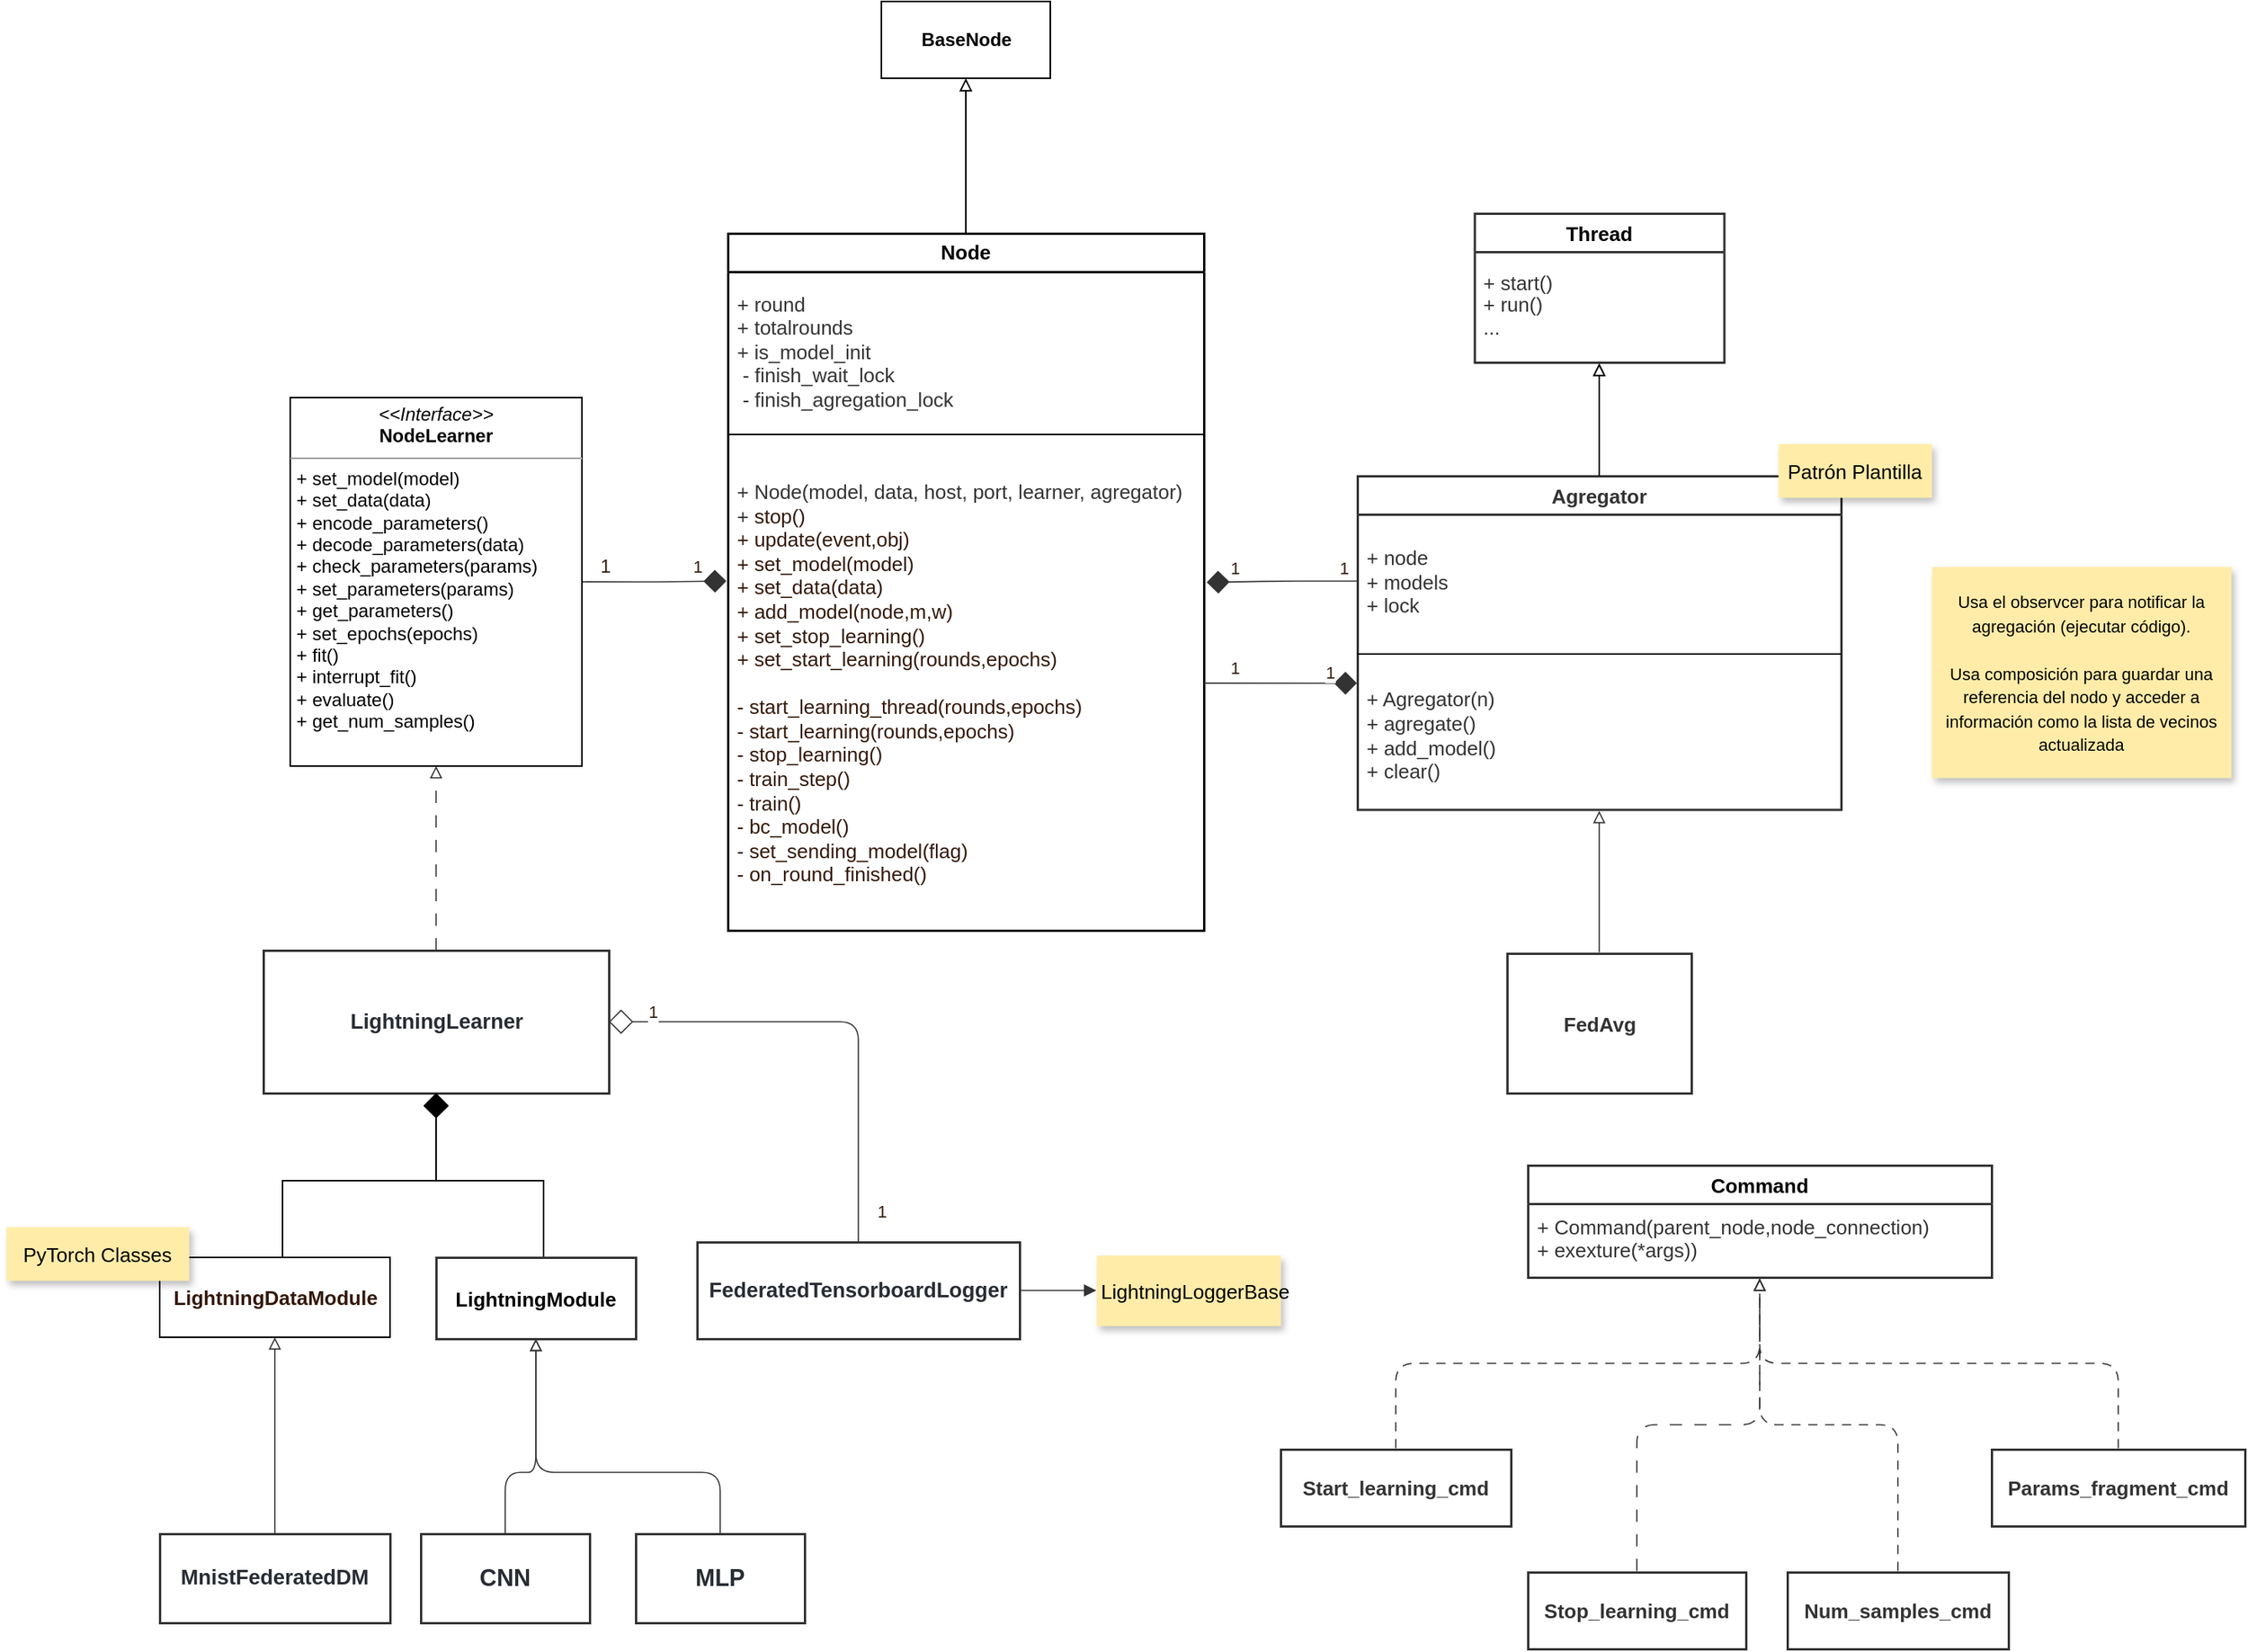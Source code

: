 <mxfile version="19.0.3" type="device"><diagram id="484S4B1htWLxdVBNY2-c" name="Page-1"><mxGraphModel dx="2844" dy="1750" grid="1" gridSize="10" guides="1" tooltips="1" connect="1" arrows="1" fold="1" page="1" pageScale="1" pageWidth="827" pageHeight="1169" math="0" shadow="0"><root><mxCell id="0"/><mxCell id="1" parent="0"/><mxCell id="86f7DXbvGBLpAlIuW8gX-1" value="Node" style="html=1;overflow=block;blockSpacing=1;swimlane;childLayout=stackLayout;horizontal=1;horizontalStack=0;resizeParent=1;resizeParentMax=0;resizeLast=0;collapsible=0;marginBottom=0;swimlaneFillColor=#ffffff;startSize=25;whiteSpace=wrap;fontSize=13;fontStyle=1;align=center;spacing=0;strokeOpacity=100;fillOpacity=100;strokeWidth=1.5;" parent="1" vertex="1"><mxGeometry x="1200" y="472.96" width="310" height="454" as="geometry"/></mxCell><mxCell id="86f7DXbvGBLpAlIuW8gX-2" value="+ round&lt;br&gt;+ totalrounds&lt;br&gt;+ is_model_init&lt;br&gt;&lt;span style=&quot;background-color: initial;&quot;&gt;&amp;nbsp;- finish_wait_lock&amp;nbsp;&lt;br&gt;&lt;/span&gt;&lt;span style=&quot;background-color: initial;&quot;&gt;&amp;nbsp;- finish_agregation_lock&lt;/span&gt;&lt;span style=&quot;background-color: initial;&quot;&gt;&lt;br&gt;&lt;/span&gt;" style="part=1;html=1;resizeHeight=0;strokeColor=none;fillColor=none;align=left;verticalAlign=middle;spacingLeft=4;spacingRight=4;overflow=hidden;rotatable=0;points=[[0,0.5],[1,0.5]];portConstraint=eastwest;swimlaneFillColor=#ffffff;strokeOpacity=100;fillOpacity=100;whiteSpace=wrap;fontSize=13;fontColor=#333333;" parent="86f7DXbvGBLpAlIuW8gX-1" vertex="1"><mxGeometry y="25" width="310" height="105" as="geometry"/></mxCell><mxCell id="86f7DXbvGBLpAlIuW8gX-3" value="" style="line;strokeWidth=1;fillColor=none;align=left;verticalAlign=middle;spacingTop=-1;spacingLeft=3;spacingRight=3;rotatable=0;labelPosition=right;points=[];portConstraint=eastwest;" parent="86f7DXbvGBLpAlIuW8gX-1" vertex="1"><mxGeometry y="130" width="310" height="2" as="geometry"/></mxCell><mxCell id="86f7DXbvGBLpAlIuW8gX-4" value="+ Node(model, data, host, port, learner, agregator)&lt;br&gt;+ &lt;font color=&quot;#33180a&quot;&gt;stop()&lt;br&gt;+ update(event,obj)&lt;br&gt;+ set_model(model) &lt;br&gt;+ set_data(data)&lt;br&gt;+ add_model(node,m,w)&lt;br&gt;+ set_stop_learning()&lt;br&gt;+ set_start_learning(&lt;/font&gt;&lt;span style=&quot;color: rgb(51, 24, 10);&quot;&gt;rounds,epochs&lt;/span&gt;&lt;font color=&quot;#33180a&quot;&gt;)&lt;br&gt;&lt;br&gt;- start_learning_thread(rounds,epochs)&lt;br&gt;- start_learning(&lt;/font&gt;&lt;span style=&quot;color: rgb(51, 24, 10);&quot;&gt;rounds,epochs&lt;/span&gt;&lt;font color=&quot;#33180a&quot;&gt;)&lt;br&gt;- stop_learning()&lt;br&gt;- train_step()&lt;br&gt;- train()&lt;br&gt;- bc_model()&lt;br&gt;- set_sending_model(flag)&lt;br&gt;- on_round_finished()&lt;/font&gt;" style="part=1;html=1;resizeHeight=0;strokeColor=none;fillColor=none;align=left;verticalAlign=middle;spacingLeft=4;spacingRight=4;overflow=hidden;rotatable=0;points=[[0,0.5],[1,0.5]];portConstraint=eastwest;swimlaneFillColor=#ffffff;strokeOpacity=100;fillOpacity=100;whiteSpace=wrap;fontSize=13;fontColor=#333333;" parent="86f7DXbvGBLpAlIuW8gX-1" vertex="1"><mxGeometry y="132" width="310" height="322" as="geometry"/></mxCell><mxCell id="86f7DXbvGBLpAlIuW8gX-15" value="MnistFederatedDM" style="html=1;overflow=block;blockSpacing=1;align=center;whiteSpace=wrap;fontSize=13.7;fontColor=#282c33;fontStyle=1;spacing=0;verticalAlign=middle;strokeColor=#333333;strokeOpacity=100;fillOpacity=100;fillColor=#ffffff;strokeWidth=1.5;" parent="1" vertex="1"><mxGeometry x="830" y="1320" width="150" height="58" as="geometry"/></mxCell><mxCell id="86f7DXbvGBLpAlIuW8gX-16" value="MLP" style="html=1;overflow=block;blockSpacing=1;align=center;whiteSpace=wrap;fontSize=15.3;fontColor=#282c33;fontStyle=1;spacing=0;verticalAlign=middle;strokeColor=#333333;strokeOpacity=100;fillOpacity=100;fillColor=#ffffff;strokeWidth=1.5;" parent="1" vertex="1"><mxGeometry x="1140" y="1320" width="110" height="58" as="geometry"/></mxCell><mxCell id="86f7DXbvGBLpAlIuW8gX-17" value="FederatedTensorboardLogger" style="html=1;overflow=block;blockSpacing=1;align=center;whiteSpace=wrap;fontSize=13.7;fontColor=#282c33;fontStyle=1;spacing=0;verticalAlign=middle;strokeColor=#333333;strokeOpacity=100;fillOpacity=100;fillColor=#ffffff;strokeWidth=1.5;" parent="1" vertex="1"><mxGeometry x="1180" y="1130" width="210" height="63" as="geometry"/></mxCell><mxCell id="86f7DXbvGBLpAlIuW8gX-18" value="LightningLearner" style="html=1;overflow=block;blockSpacing=1;align=center;whiteSpace=wrap;fontSize=13.7;fontColor=#282c33;fontStyle=1;spacing=0;verticalAlign=middle;strokeColor=#333333;strokeOpacity=100;fillOpacity=100;fillColor=#ffffff;strokeWidth=1.5;" parent="1" vertex="1"><mxGeometry x="897.5" y="940" width="225" height="93" as="geometry"/></mxCell><UserObject label="" lucidchartObjectId="Xt1ksL~C37rB" id="86f7DXbvGBLpAlIuW8gX-27"><mxCell style="html=1;jettySize=18;whiteSpace=wrap;fontSize=13;strokeColor=#333333;strokeOpacity=100;strokeWidth=0.8;rounded=1;arcSize=24;edgeStyle=orthogonalEdgeStyle;startArrow=none;endArrow=diamond;exitX=1;exitY=0.5;entryX=-0.003;entryY=0.499;entryPerimeter=0;endFill=1;startFill=0;endSize=13;exitDx=0;exitDy=0;" parent="1" source="Hq-_1jtWTXdlRAyDnMnp-71" target="86f7DXbvGBLpAlIuW8gX-1" edge="1"><mxGeometry width="100" height="100" relative="1" as="geometry"><Array as="points"/><mxPoint x="1140.81" y="762.25" as="sourcePoint"/></mxGeometry></mxCell></UserObject><mxCell id="Hq-_1jtWTXdlRAyDnMnp-75" value="1" style="edgeLabel;html=1;align=center;verticalAlign=middle;resizable=0;points=[];fontColor=#33180A;" parent="86f7DXbvGBLpAlIuW8gX-27" vertex="1" connectable="0"><mxGeometry x="0.584" y="1" relative="1" as="geometry"><mxPoint y="-9" as="offset"/></mxGeometry></mxCell><UserObject label="" lucidchartObjectId="ku1kMCchc4k." id="86f7DXbvGBLpAlIuW8gX-28"><mxCell style="html=1;jettySize=18;whiteSpace=wrap;fontSize=13;strokeColor=#333333;strokeOpacity=100;dashed=1;fixDash=1;dashPattern=8 8;strokeWidth=0.8;rounded=1;arcSize=24;edgeStyle=orthogonalEdgeStyle;startArrow=none;endArrow=block;endFill=0;exitX=0.5;exitY=0;entryX=0.5;entryY=1;entryDx=0;entryDy=0;exitDx=0;exitDy=0;" parent="1" source="86f7DXbvGBLpAlIuW8gX-18" target="Hq-_1jtWTXdlRAyDnMnp-71" edge="1"><mxGeometry width="100" height="100" relative="1" as="geometry"><Array as="points"/><mxPoint x="1214.19" y="1039.25" as="targetPoint"/></mxGeometry></mxCell></UserObject><mxCell id="86f7DXbvGBLpAlIuW8gX-42" value="Agregator" style="html=1;overflow=block;blockSpacing=1;swimlane;childLayout=stackLayout;horizontal=1;horizontalStack=0;resizeParent=1;resizeParentMax=0;resizeLast=0;collapsible=0;marginBottom=0;swimlaneFillColor=#ffffff;startSize=25;whiteSpace=wrap;fontSize=13;fontColor=#333333;fontStyle=1;align=center;spacing=0;strokeColor=#333333;strokeOpacity=100;fillOpacity=100;fillColor=#ffffff;strokeWidth=1.5;" parent="1" vertex="1"><mxGeometry x="1610" y="631" width="315" height="217.25" as="geometry"/></mxCell><mxCell id="86f7DXbvGBLpAlIuW8gX-43" value="+ node&#10;+ models&#10;+ lock" style="part=1;html=1;resizeHeight=0;strokeColor=none;fillColor=none;align=left;verticalAlign=middle;spacingLeft=4;spacingRight=4;overflow=hidden;rotatable=0;points=[[0,0.5],[1,0.5]];portConstraint=eastwest;swimlaneFillColor=#ffffff;strokeOpacity=100;fillOpacity=100;whiteSpace=wrap;fontSize=13;fontColor=#333333;" parent="86f7DXbvGBLpAlIuW8gX-42" vertex="1"><mxGeometry y="25" width="315" height="87" as="geometry"/></mxCell><mxCell id="86f7DXbvGBLpAlIuW8gX-44" value="" style="line;strokeWidth=1;fillColor=none;align=left;verticalAlign=middle;spacingTop=-1;spacingLeft=3;spacingRight=3;rotatable=0;labelPosition=right;points=[];portConstraint=eastwest;" parent="86f7DXbvGBLpAlIuW8gX-42" vertex="1"><mxGeometry y="112" width="315" height="8" as="geometry"/></mxCell><mxCell id="86f7DXbvGBLpAlIuW8gX-45" value="+ Agregator(n)&#10;+ agregate()&#10;+ add_model()&#10;+ clear()" style="part=1;html=1;resizeHeight=0;strokeColor=none;fillColor=none;align=left;verticalAlign=middle;spacingLeft=4;spacingRight=4;overflow=hidden;rotatable=0;points=[[0,0.5],[1,0.5]];portConstraint=eastwest;swimlaneFillColor=#ffffff;strokeOpacity=100;fillOpacity=100;whiteSpace=wrap;fontSize=13;fontColor=#333333;" parent="86f7DXbvGBLpAlIuW8gX-42" vertex="1"><mxGeometry y="120" width="315" height="97.25" as="geometry"/></mxCell><mxCell id="86f7DXbvGBLpAlIuW8gX-46" value="FedAvg" style="html=1;overflow=block;blockSpacing=1;align=center;whiteSpace=wrap;fontSize=13;fontColor=#333333;fontStyle=1;spacing=0;verticalAlign=middle;strokeColor=#333333;strokeOpacity=100;fillOpacity=100;fillColor=#ffffff;strokeWidth=1.5;" parent="1" vertex="1"><mxGeometry x="1707.5" y="942" width="120" height="91" as="geometry"/></mxCell><UserObject label="" lucidchartObjectId="YT5k46J1fM5y" id="86f7DXbvGBLpAlIuW8gX-47"><mxCell style="html=1;jettySize=18;whiteSpace=wrap;fontSize=13;strokeColor=#333333;strokeOpacity=100;strokeWidth=0.8;rounded=1;arcSize=24;edgeStyle=orthogonalEdgeStyle;startArrow=none;endArrow=block;endFill=0;exitX=0.5;exitY=-0.008;exitPerimeter=0;entryX=0.5;entryY=1.004;entryPerimeter=0;" parent="1" source="86f7DXbvGBLpAlIuW8gX-46" target="86f7DXbvGBLpAlIuW8gX-42" edge="1"><mxGeometry width="100" height="100" relative="1" as="geometry"><Array as="points"/></mxGeometry></mxCell></UserObject><mxCell id="86f7DXbvGBLpAlIuW8gX-56" value="Command" style="html=1;overflow=block;blockSpacing=1;swimlane;childLayout=stackLayout;horizontal=1;horizontalStack=0;resizeParent=1;resizeParentMax=0;resizeLast=0;collapsible=0;marginBottom=0;swimlaneFillColor=#ffffff;startSize=25;whiteSpace=wrap;fontSize=13;fontStyle=1;align=center;spacing=0;strokeColor=#333333;strokeOpacity=100;fillOpacity=100;fillColor=#ffffff;strokeWidth=1.5;" parent="1" vertex="1"><mxGeometry x="1721" y="1080" width="302" height="73" as="geometry"/></mxCell><mxCell id="86f7DXbvGBLpAlIuW8gX-57" value="&lt;div style=&quot;display: flex; justify-content: flex-start; text-align: left; align-items: baseline; font-size: 0; line-height: 1.25;margin-top: -2px;&quot;&gt;&lt;span&gt;&lt;span style=&quot;font-size:13px;color:#333333;&quot;&gt;+ Command(parent_node,node_connection)&#10;&lt;/span&gt;&lt;/span&gt;&lt;/div&gt;&lt;div style=&quot;display: flex; justify-content: flex-start; text-align: left; align-items: baseline; font-size: 0; line-height: 1.25;margin-top: -2px;&quot;&gt;&lt;span&gt;&lt;span style=&quot;font-size:13px;color:#333333;&quot;&gt;+ exexture(*args))&lt;/span&gt;&lt;/span&gt;&lt;/div&gt;" style="part=1;html=1;resizeHeight=0;strokeColor=none;fillColor=none;verticalAlign=middle;spacingLeft=4;spacingRight=4;overflow=hidden;rotatable=0;points=[[0,0.5],[1,0.5]];portConstraint=eastwest;swimlaneFillColor=#ffffff;strokeOpacity=100;fillOpacity=100;whiteSpace=wrap;fontSize=13;fontColor=#333333;align=left;" parent="86f7DXbvGBLpAlIuW8gX-56" vertex="1"><mxGeometry y="25" width="302" height="48" as="geometry"/></mxCell><mxCell id="86f7DXbvGBLpAlIuW8gX-61" value="Start_learning_cmd" style="html=1;overflow=block;blockSpacing=1;align=center;whiteSpace=wrap;fontSize=13;fontColor=#333333;fontStyle=1;spacing=0;verticalAlign=middle;strokeColor=#333333;strokeOpacity=100;fillOpacity=100;fillColor=#ffffff;strokeWidth=1.5;" parent="1" vertex="1"><mxGeometry x="1560" y="1265" width="150" height="50" as="geometry"/></mxCell><mxCell id="86f7DXbvGBLpAlIuW8gX-62" value="Stop_learning_cmd" style="html=1;overflow=block;blockSpacing=1;align=center;whiteSpace=wrap;fontSize=13;fontColor=#333333;fontStyle=1;spacing=0;verticalAlign=middle;strokeColor=#333333;strokeOpacity=100;fillOpacity=100;fillColor=#ffffff;strokeWidth=1.5;" parent="1" vertex="1"><mxGeometry x="1721" y="1345" width="142" height="50" as="geometry"/></mxCell><mxCell id="86f7DXbvGBLpAlIuW8gX-63" value="Num_samples_cmd" style="html=1;overflow=block;blockSpacing=1;align=center;whiteSpace=wrap;fontSize=13;fontColor=#333333;fontStyle=1;spacing=0;verticalAlign=middle;strokeColor=#333333;strokeOpacity=100;fillOpacity=100;fillColor=#ffffff;strokeWidth=1.5;" parent="1" vertex="1"><mxGeometry x="1890" y="1345" width="144" height="50" as="geometry"/></mxCell><mxCell id="86f7DXbvGBLpAlIuW8gX-64" value="Params_fragment_cmd" style="html=1;overflow=block;blockSpacing=1;align=center;whiteSpace=wrap;fontSize=13;fontColor=#333333;fontStyle=1;spacing=0;verticalAlign=middle;strokeColor=#333333;strokeOpacity=100;fillOpacity=100;fillColor=#ffffff;strokeWidth=1.5;" parent="1" vertex="1"><mxGeometry x="2023" y="1265" width="165" height="50" as="geometry"/></mxCell><UserObject label="" lucidchartObjectId="l45kimGJAG-o" id="86f7DXbvGBLpAlIuW8gX-65"><mxCell style="html=1;jettySize=18;whiteSpace=wrap;fontSize=13;strokeColor=#333333;strokeOpacity=100;dashed=1;fixDash=1;dashPattern=6 5;strokeWidth=0.8;rounded=1;arcSize=24;edgeStyle=orthogonalEdgeStyle;startArrow=none;endArrow=block;endFill=0;exitX=0.5;exitY=-0.015;exitPerimeter=0;entryX=0.5;entryY=1.01;entryPerimeter=0;" parent="1" source="86f7DXbvGBLpAlIuW8gX-63" target="86f7DXbvGBLpAlIuW8gX-56" edge="1"><mxGeometry width="100" height="100" relative="1" as="geometry"><Array as="points"/></mxGeometry></mxCell></UserObject><UserObject label="" lucidchartObjectId="t45k4Y.d_K5c" id="86f7DXbvGBLpAlIuW8gX-66"><mxCell style="html=1;jettySize=18;whiteSpace=wrap;fontSize=13;strokeColor=#333333;strokeOpacity=100;dashed=1;fixDash=1;dashPattern=8 8;strokeWidth=0.8;rounded=1;arcSize=24;edgeStyle=orthogonalEdgeStyle;startArrow=none;endArrow=block;endFill=0;exitX=0.5;exitY=-0.015;exitPerimeter=0;entryX=0.5;entryY=1.01;entryPerimeter=0;" parent="1" source="86f7DXbvGBLpAlIuW8gX-62" target="86f7DXbvGBLpAlIuW8gX-56" edge="1"><mxGeometry width="100" height="100" relative="1" as="geometry"><Array as="points"/></mxGeometry></mxCell></UserObject><UserObject label="" lucidchartObjectId="t55kJFJXJRe-" id="86f7DXbvGBLpAlIuW8gX-67"><mxCell style="html=1;jettySize=18;whiteSpace=wrap;fontSize=13;strokeColor=#333333;strokeOpacity=100;dashed=1;fixDash=1;dashPattern=6 5;strokeWidth=0.8;rounded=1;arcSize=24;edgeStyle=orthogonalEdgeStyle;startArrow=none;endArrow=block;endFill=0;exitX=0.5;exitY=-0.015;exitPerimeter=0;entryX=0.5;entryY=1.01;entryPerimeter=0;" parent="1" source="86f7DXbvGBLpAlIuW8gX-64" target="86f7DXbvGBLpAlIuW8gX-56" edge="1"><mxGeometry width="100" height="100" relative="1" as="geometry"><Array as="points"/></mxGeometry></mxCell></UserObject><UserObject label="" lucidchartObjectId="I55k9uWS.HVr" id="86f7DXbvGBLpAlIuW8gX-71"><mxCell style="html=1;jettySize=18;whiteSpace=wrap;fontSize=13;strokeColor=#333333;strokeOpacity=100;dashed=1;fixDash=1;dashPattern=6 5;strokeWidth=0.8;rounded=1;arcSize=24;edgeStyle=orthogonalEdgeStyle;startArrow=none;endArrow=block;endFill=0;exitX=0.5;exitY=-0.015;exitPerimeter=0;entryX=0.5;entryY=1.01;entryPerimeter=0;" parent="1" source="86f7DXbvGBLpAlIuW8gX-61" target="86f7DXbvGBLpAlIuW8gX-56" edge="1"><mxGeometry width="100" height="100" relative="1" as="geometry"><Array as="points"/></mxGeometry></mxCell></UserObject><UserObject label="&lt;font style=&quot;font-size: 11px;&quot;&gt;Usa el observcer para notificar la agregación (ejecutar código).&lt;br&gt;&lt;br&gt;Usa composición para guardar una referencia del nodo y acceder a información como la lista de vecinos actualizada&lt;/font&gt;" lucidchartObjectId="~95kIB2LhG-8" id="86f7DXbvGBLpAlIuW8gX-72"><mxCell style="html=1;overflow=block;blockSpacing=1;whiteSpace=wrap;shadow=1;fontSize=13;spacing=3.8;strokeColor=none;fillColor=#FFECA9;strokeWidth=0;" parent="1" vertex="1"><mxGeometry x="1984" y="690" width="195" height="137.54" as="geometry"/></mxCell></UserObject><UserObject label="" lucidchartObjectId="kg6kTxZBUmsM" id="86f7DXbvGBLpAlIuW8gX-77"><mxCell style="html=1;jettySize=18;whiteSpace=wrap;fontSize=13;strokeColor=#333333;strokeOpacity=100;strokeWidth=0.8;rounded=1;arcSize=24;edgeStyle=orthogonalEdgeStyle;startArrow=none;endArrow=diamond;exitX=0.5;exitY=-0.008;exitPerimeter=0;entryX=1;entryY=0.5;endFill=0;endSize=14;entryDx=0;entryDy=0;" parent="1" source="86f7DXbvGBLpAlIuW8gX-17" target="86f7DXbvGBLpAlIuW8gX-18" edge="1"><mxGeometry width="100" height="100" relative="1" as="geometry"><Array as="points"/></mxGeometry></mxCell></UserObject><mxCell id="Hq-_1jtWTXdlRAyDnMnp-89" value="1" style="edgeLabel;html=1;align=center;verticalAlign=middle;resizable=0;points=[];fontSize=11;fontColor=#33180A;" parent="86f7DXbvGBLpAlIuW8gX-77" vertex="1" connectable="0"><mxGeometry x="0.293" y="-1" relative="1" as="geometry"><mxPoint x="-80" y="-6" as="offset"/></mxGeometry></mxCell><mxCell id="Hq-_1jtWTXdlRAyDnMnp-90" value="1" style="edgeLabel;html=1;align=center;verticalAlign=middle;resizable=0;points=[];fontSize=11;fontColor=#33180A;" parent="86f7DXbvGBLpAlIuW8gX-77" vertex="1" connectable="0"><mxGeometry x="-0.794" y="-1" relative="1" as="geometry"><mxPoint x="14" y="12" as="offset"/></mxGeometry></mxCell><UserObject label="" lucidchartObjectId="Mo6kIBLaU6BU" id="86f7DXbvGBLpAlIuW8gX-79"><mxCell style="html=1;jettySize=18;whiteSpace=wrap;fontSize=13;strokeColor=#333333;strokeOpacity=100;strokeWidth=0.8;rounded=1;arcSize=24;edgeStyle=orthogonalEdgeStyle;startArrow=none;endArrow=diamond;entryX=1.006;entryY=0.296;entryDx=0;entryDy=0;entryPerimeter=0;endFill=1;endSize=13;" parent="1" source="86f7DXbvGBLpAlIuW8gX-43" target="86f7DXbvGBLpAlIuW8gX-4" edge="1"><mxGeometry width="100" height="100" relative="1" as="geometry"><Array as="points"/><mxPoint x="1610" y="660" as="targetPoint"/></mxGeometry></mxCell></UserObject><mxCell id="Hq-_1jtWTXdlRAyDnMnp-73" value="1" style="edgeLabel;html=1;align=center;verticalAlign=middle;resizable=0;points=[];fontColor=#33180A;" parent="86f7DXbvGBLpAlIuW8gX-79" vertex="1" connectable="0"><mxGeometry x="0.823" relative="1" as="geometry"><mxPoint x="9" y="-10" as="offset"/></mxGeometry></mxCell><mxCell id="Hq-_1jtWTXdlRAyDnMnp-74" value="1" style="edgeLabel;html=1;align=center;verticalAlign=middle;resizable=0;points=[];fontColor=#33180A;" parent="86f7DXbvGBLpAlIuW8gX-79" vertex="1" connectable="0"><mxGeometry x="-0.08" y="-1" relative="1" as="geometry"><mxPoint x="36" y="-8" as="offset"/></mxGeometry></mxCell><UserObject label="" lucidchartObjectId="su6klPCUoTBV" id="86f7DXbvGBLpAlIuW8gX-84"><mxCell style="html=1;jettySize=18;whiteSpace=wrap;fontSize=13;strokeColor=#333333;strokeOpacity=100;strokeWidth=0.8;rounded=1;arcSize=24;edgeStyle=orthogonalEdgeStyle;startArrow=block;startFill=1;endArrow=none;exitX=0;exitY=0.5;entryX=1;entryY=0.5;entryDx=0;entryDy=0;exitDx=0;exitDy=0;" parent="1" source="86f7DXbvGBLpAlIuW8gX-89" target="86f7DXbvGBLpAlIuW8gX-17" edge="1"><mxGeometry width="100" height="100" relative="1" as="geometry"><Array as="points"/></mxGeometry></mxCell></UserObject><UserObject label="LightningLoggerBase" lucidchartObjectId="eu6kIuq1UAns" id="86f7DXbvGBLpAlIuW8gX-89"><mxCell style="html=1;overflow=block;blockSpacing=1;whiteSpace=wrap;shadow=1;fontSize=13;spacing=3.8;strokeColor=none;fillColor=#FFECA9;strokeWidth=0;" parent="1" vertex="1"><mxGeometry x="1440" y="1138.5" width="120" height="46" as="geometry"/></mxCell></UserObject><mxCell id="Hq-_1jtWTXdlRAyDnMnp-64" value="&lt;b&gt;BaseNode&lt;/b&gt;" style="html=1;" parent="1" vertex="1"><mxGeometry x="1300" y="321.96" width="110" height="50" as="geometry"/></mxCell><mxCell id="Hq-_1jtWTXdlRAyDnMnp-66" style="edgeStyle=orthogonalEdgeStyle;rounded=0;orthogonalLoop=1;jettySize=auto;html=1;endArrow=block;endFill=0;exitX=0.5;exitY=0;exitDx=0;exitDy=0;entryX=0.5;entryY=1;entryDx=0;entryDy=0;" parent="1" source="86f7DXbvGBLpAlIuW8gX-1" target="Hq-_1jtWTXdlRAyDnMnp-64" edge="1"><mxGeometry relative="1" as="geometry"><mxPoint x="1307.5" y="433.92" as="sourcePoint"/><mxPoint x="1160" y="360.883" as="targetPoint"/><Array as="points"><mxPoint x="1355" y="451.96"/><mxPoint x="1355" y="451.96"/></Array></mxGeometry></mxCell><mxCell id="Hq-_1jtWTXdlRAyDnMnp-71" value="&lt;p style=&quot;margin:0px;margin-top:4px;text-align:center;&quot;&gt;&lt;i&gt;&amp;lt;&amp;lt;Interface&amp;gt;&amp;gt;&lt;/i&gt;&lt;br&gt;&lt;b&gt;NodeLearner&lt;/b&gt;&lt;/p&gt;&lt;hr size=&quot;1&quot;&gt;&lt;p style=&quot;margin:0px;margin-left:4px;&quot;&gt;+ set_model(model)&lt;/p&gt;&lt;p style=&quot;margin: 0px 0px 0px 4px;&quot;&gt;+ set_data(data)&lt;/p&gt;&lt;p style=&quot;margin: 0px 0px 0px 4px;&quot;&gt;+ encode_parameters()&lt;/p&gt;&lt;p style=&quot;margin: 0px 0px 0px 4px;&quot;&gt;+ decode_parameters(data)&lt;/p&gt;&lt;p style=&quot;margin: 0px 0px 0px 4px;&quot;&gt;+ check_parameters(params)&lt;/p&gt;&lt;p style=&quot;margin: 0px 0px 0px 4px;&quot;&gt;+ set_parameters(params)&lt;/p&gt;&lt;p style=&quot;margin: 0px 0px 0px 4px;&quot;&gt;+ get_parameters()&lt;/p&gt;&lt;p style=&quot;margin: 0px 0px 0px 4px;&quot;&gt;+ set_epochs(epochs)&lt;/p&gt;&lt;p style=&quot;margin: 0px 0px 0px 4px;&quot;&gt;+ fit()&lt;br&gt;&lt;/p&gt;&lt;p style=&quot;margin: 0px 0px 0px 4px;&quot;&gt;+ interrupt_fit()&lt;br&gt;&lt;/p&gt;&lt;p style=&quot;margin: 0px 0px 0px 4px;&quot;&gt;+ evaluate()&lt;br&gt;&lt;/p&gt;&lt;p style=&quot;margin: 0px 0px 0px 4px;&quot;&gt;+ get_num_samples()&lt;br&gt;&lt;/p&gt;" style="verticalAlign=top;align=left;overflow=fill;fontSize=12;fontFamily=Helvetica;html=1;" parent="1" vertex="1"><mxGeometry x="915" y="579.96" width="190" height="240" as="geometry"/></mxCell><mxCell id="Hq-_1jtWTXdlRAyDnMnp-76" value="1" style="text;html=1;align=center;verticalAlign=middle;resizable=0;points=[];autosize=1;strokeColor=none;fillColor=none;fontColor=#33180A;" parent="1" vertex="1"><mxGeometry x="1110" y="680" width="20" height="20" as="geometry"/></mxCell><mxCell id="Hq-_1jtWTXdlRAyDnMnp-80" value="Thread" style="html=1;overflow=block;blockSpacing=1;swimlane;childLayout=stackLayout;horizontal=1;horizontalStack=0;resizeParent=1;resizeParentMax=0;resizeLast=0;collapsible=0;marginBottom=0;swimlaneFillColor=#ffffff;startSize=25;whiteSpace=wrap;fontSize=13;fontStyle=1;align=center;spacing=0;strokeColor=#333333;strokeOpacity=100;fillOpacity=100;fillColor=#ffffff;strokeWidth=1.5;" parent="1" vertex="1"><mxGeometry x="1686.25" y="460" width="162.5" height="96.963" as="geometry"/></mxCell><mxCell id="Hq-_1jtWTXdlRAyDnMnp-81" value="&lt;div style=&quot;display: flex; justify-content: flex-start; text-align: left; align-items: baseline; font-size: 0; line-height: 1.25;margin-top: -2px;&quot;&gt;&lt;span&gt;&lt;span style=&quot;font-size:13px;color:#333333;&quot;&gt;+ start()  &#10;&lt;/span&gt;&lt;/span&gt;&lt;/div&gt;&lt;div style=&quot;display: flex; justify-content: flex-start; text-align: left; align-items: baseline; font-size: 0; line-height: 1.25;margin-top: -2px;&quot;&gt;&lt;span&gt;&lt;span style=&quot;font-size:13px;color:#333333;&quot;&gt;+ run()&#10;&lt;/span&gt;&lt;/span&gt;&lt;/div&gt;&lt;div style=&quot;display: flex; justify-content: flex-start; text-align: left; align-items: baseline; font-size: 0; line-height: 1.25;margin-top: -2px;&quot;&gt;&lt;span&gt;&lt;span style=&quot;font-size:13px;color:#333333;&quot;&gt;...&lt;/span&gt;&lt;/span&gt;&lt;/div&gt;" style="part=1;html=1;resizeHeight=0;strokeColor=none;fillColor=none;verticalAlign=middle;spacingLeft=4;spacingRight=4;overflow=hidden;rotatable=0;points=[[0,0.5],[1,0.5]];portConstraint=eastwest;swimlaneFillColor=#ffffff;strokeOpacity=100;fillOpacity=100;whiteSpace=wrap;fontSize=13;fontColor=#333333;align=left;" parent="Hq-_1jtWTXdlRAyDnMnp-80" vertex="1"><mxGeometry y="25" width="162.5" height="71.963" as="geometry"/></mxCell><mxCell id="Hq-_1jtWTXdlRAyDnMnp-82" style="edgeStyle=orthogonalEdgeStyle;rounded=0;orthogonalLoop=1;jettySize=auto;html=1;endArrow=block;endFill=0;exitX=0.5;exitY=0;exitDx=0;exitDy=0;entryX=0.5;entryY=1.008;entryDx=0;entryDy=0;entryPerimeter=0;" parent="1" source="86f7DXbvGBLpAlIuW8gX-42" target="Hq-_1jtWTXdlRAyDnMnp-81" edge="1"><mxGeometry relative="1" as="geometry"><mxPoint x="1365" y="482.96" as="sourcePoint"/><mxPoint x="1750" y="520" as="targetPoint"/><Array as="points"/></mxGeometry></mxCell><UserObject label="" lucidchartObjectId="Mo6kIBLaU6BU" id="Hq-_1jtWTXdlRAyDnMnp-83"><mxCell style="html=1;jettySize=18;whiteSpace=wrap;fontSize=13;strokeColor=#333333;strokeOpacity=100;strokeWidth=0.8;rounded=1;arcSize=24;edgeStyle=orthogonalEdgeStyle;startArrow=none;endArrow=diamond;entryX=-0.001;entryY=0.154;entryDx=0;entryDy=0;entryPerimeter=0;endFill=1;endSize=13;exitX=1;exitY=0.5;exitDx=0;exitDy=0;" parent="1" source="86f7DXbvGBLpAlIuW8gX-4" target="86f7DXbvGBLpAlIuW8gX-45" edge="1"><mxGeometry width="100" height="100" relative="1" as="geometry"><Array as="points"/><mxPoint x="1521.86" y="710.272" as="sourcePoint"/><mxPoint x="1620" y="709.429" as="targetPoint"/></mxGeometry></mxCell></UserObject><mxCell id="Hq-_1jtWTXdlRAyDnMnp-84" value="1" style="edgeLabel;html=1;align=center;verticalAlign=middle;resizable=0;points=[];fontColor=#33180A;" parent="Hq-_1jtWTXdlRAyDnMnp-83" vertex="1" connectable="0"><mxGeometry x="0.823" relative="1" as="geometry"><mxPoint x="-71" y="-10" as="offset"/></mxGeometry></mxCell><mxCell id="Hq-_1jtWTXdlRAyDnMnp-85" value="1" style="edgeLabel;html=1;align=center;verticalAlign=middle;resizable=0;points=[];fontColor=#33180A;" parent="Hq-_1jtWTXdlRAyDnMnp-83" vertex="1" connectable="0"><mxGeometry x="-0.08" y="-1" relative="1" as="geometry"><mxPoint x="36" y="-8" as="offset"/></mxGeometry></mxCell><mxCell id="Hq-_1jtWTXdlRAyDnMnp-99" style="edgeStyle=orthogonalEdgeStyle;rounded=0;orthogonalLoop=1;jettySize=auto;html=1;entryX=0.5;entryY=1;entryDx=0;entryDy=0;fontSize=13;fontColor=#33180A;startArrow=none;startFill=0;endArrow=diamond;endFill=1;endSize=14;" parent="1" source="Hq-_1jtWTXdlRAyDnMnp-91" target="86f7DXbvGBLpAlIuW8gX-18" edge="1"><mxGeometry relative="1" as="geometry"><Array as="points"><mxPoint x="1080" y="1090"/><mxPoint x="1010" y="1090"/></Array></mxGeometry></mxCell><mxCell id="Hq-_1jtWTXdlRAyDnMnp-91" value="&lt;span style=&quot;color: rgb(0, 0, 0); font-size: 13px;&quot;&gt;LightningModule&lt;/span&gt;" style="html=1;overflow=block;blockSpacing=1;align=center;whiteSpace=wrap;fontSize=15.3;fontColor=#282c33;fontStyle=1;spacing=0;verticalAlign=middle;strokeColor=#333333;strokeOpacity=100;fillOpacity=100;fillColor=#ffffff;strokeWidth=1.5;" parent="1" vertex="1"><mxGeometry x="1010" y="1140" width="130" height="53" as="geometry"/></mxCell><UserObject label="Patrón Plantilla" lucidchartObjectId="oh6kmHh4P-bh" id="Hq-_1jtWTXdlRAyDnMnp-92"><mxCell style="html=1;overflow=block;blockSpacing=1;whiteSpace=wrap;shadow=1;fontSize=13;spacing=3.8;strokeColor=none;fillColor=#FFECA9;strokeWidth=0;" parent="1" vertex="1"><mxGeometry x="1884" y="610" width="100" height="35" as="geometry"/></mxCell></UserObject><mxCell id="Hq-_1jtWTXdlRAyDnMnp-98" style="edgeStyle=orthogonalEdgeStyle;rounded=0;orthogonalLoop=1;jettySize=auto;html=1;entryX=0.5;entryY=1;entryDx=0;entryDy=0;fontSize=13;fontColor=#33180A;startArrow=none;startFill=0;endArrow=diamond;endFill=0;endSize=14;" parent="1" source="Hq-_1jtWTXdlRAyDnMnp-95" target="86f7DXbvGBLpAlIuW8gX-18" edge="1"><mxGeometry relative="1" as="geometry"><Array as="points"><mxPoint x="910" y="1090"/><mxPoint x="1010" y="1090"/></Array></mxGeometry></mxCell><mxCell id="Hq-_1jtWTXdlRAyDnMnp-95" value="&lt;b&gt;&lt;font style=&quot;font-size: 13px;&quot;&gt;LightningDataModule&lt;/font&gt;&lt;/b&gt;" style="html=1;fontSize=11;fontColor=#33180A;" parent="1" vertex="1"><mxGeometry x="830" y="1140" width="150" height="52" as="geometry"/></mxCell><mxCell id="Hq-_1jtWTXdlRAyDnMnp-96" value="CNN" style="html=1;overflow=block;blockSpacing=1;align=center;whiteSpace=wrap;fontSize=15.3;fontColor=#282c33;fontStyle=1;spacing=0;verticalAlign=middle;strokeColor=#333333;strokeOpacity=100;fillOpacity=100;fillColor=#ffffff;strokeWidth=1.5;" parent="1" vertex="1"><mxGeometry x="1000" y="1320" width="110" height="58" as="geometry"/></mxCell><UserObject label="" lucidchartObjectId="YT5k46J1fM5y" id="Hq-_1jtWTXdlRAyDnMnp-102"><mxCell style="html=1;jettySize=18;whiteSpace=wrap;fontSize=13;strokeColor=#333333;strokeOpacity=100;strokeWidth=0.8;rounded=1;arcSize=24;edgeStyle=orthogonalEdgeStyle;startArrow=none;endArrow=block;endFill=0;entryX=0.5;entryY=1;entryDx=0;entryDy=0;exitX=0.5;exitY=0;exitDx=0;exitDy=0;" parent="1" source="86f7DXbvGBLpAlIuW8gX-15" target="Hq-_1jtWTXdlRAyDnMnp-95" edge="1"><mxGeometry width="100" height="100" relative="1" as="geometry"><Array as="points"><mxPoint x="905" y="1290"/><mxPoint x="905" y="1290"/></Array><mxPoint x="890" y="1300" as="sourcePoint"/><mxPoint x="660" y="1560.119" as="targetPoint"/></mxGeometry></mxCell></UserObject><UserObject label="" lucidchartObjectId="YT5k46J1fM5y" id="Hq-_1jtWTXdlRAyDnMnp-103"><mxCell style="html=1;jettySize=18;whiteSpace=wrap;fontSize=13;strokeColor=#333333;strokeOpacity=100;strokeWidth=0.8;rounded=1;arcSize=24;edgeStyle=orthogonalEdgeStyle;startArrow=none;endArrow=block;endFill=0;entryX=0.5;entryY=1;entryDx=0;entryDy=0;exitX=0.5;exitY=0;exitDx=0;exitDy=0;" parent="1" source="Hq-_1jtWTXdlRAyDnMnp-96" target="Hq-_1jtWTXdlRAyDnMnp-91" edge="1"><mxGeometry width="100" height="100" relative="1" as="geometry"><Array as="points"><mxPoint x="1055" y="1280"/><mxPoint x="1075" y="1280"/></Array><mxPoint x="900" y="1310" as="sourcePoint"/><mxPoint x="915" y="1202" as="targetPoint"/></mxGeometry></mxCell></UserObject><UserObject label="" lucidchartObjectId="YT5k46J1fM5y" id="Hq-_1jtWTXdlRAyDnMnp-104"><mxCell style="html=1;jettySize=18;whiteSpace=wrap;fontSize=13;strokeColor=#333333;strokeOpacity=100;strokeWidth=0.8;rounded=1;arcSize=24;edgeStyle=orthogonalEdgeStyle;startArrow=none;endArrow=block;endFill=0;exitX=0.5;exitY=0;exitDx=0;exitDy=0;entryX=0.5;entryY=1;entryDx=0;entryDy=0;" parent="1" source="86f7DXbvGBLpAlIuW8gX-16" target="Hq-_1jtWTXdlRAyDnMnp-91" edge="1"><mxGeometry width="100" height="100" relative="1" as="geometry"><Array as="points"><mxPoint x="1195" y="1280"/><mxPoint x="1075" y="1280"/></Array><mxPoint x="1065" y="1330" as="sourcePoint"/><mxPoint x="1120" y="1240" as="targetPoint"/></mxGeometry></mxCell></UserObject><UserObject label="PyTorch Classes" lucidchartObjectId="yu6khlPVSNwi" id="86f7DXbvGBLpAlIuW8gX-88"><mxCell style="html=1;overflow=block;blockSpacing=1;whiteSpace=wrap;shadow=1;fontSize=13;spacing=3.8;strokeColor=none;fillColor=#FFECA9;strokeWidth=0;" parent="1" vertex="1"><mxGeometry x="730" y="1120" width="119" height="35" as="geometry"/></mxCell></UserObject></root></mxGraphModel></diagram></mxfile>